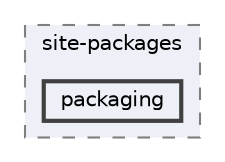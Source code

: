 digraph "C:/Users/LukeMabie/documents/Development/Password_Saver_Using_Django-master/venv/Lib/site-packages/packaging"
{
 // LATEX_PDF_SIZE
  bgcolor="transparent";
  edge [fontname=Helvetica,fontsize=10,labelfontname=Helvetica,labelfontsize=10];
  node [fontname=Helvetica,fontsize=10,shape=box,height=0.2,width=0.4];
  compound=true
  subgraph clusterdir_880bfa2d0d53b289c2c7691ccbc75f95 {
    graph [ bgcolor="#edf0f7", pencolor="grey50", label="site-packages", fontname=Helvetica,fontsize=10 style="filled,dashed", URL="dir_880bfa2d0d53b289c2c7691ccbc75f95.html",tooltip=""]
  dir_8074fc6c026a420514d9a2bb71212a0c [label="packaging", fillcolor="#edf0f7", color="grey25", style="filled,bold", URL="dir_8074fc6c026a420514d9a2bb71212a0c.html",tooltip=""];
  }
}
